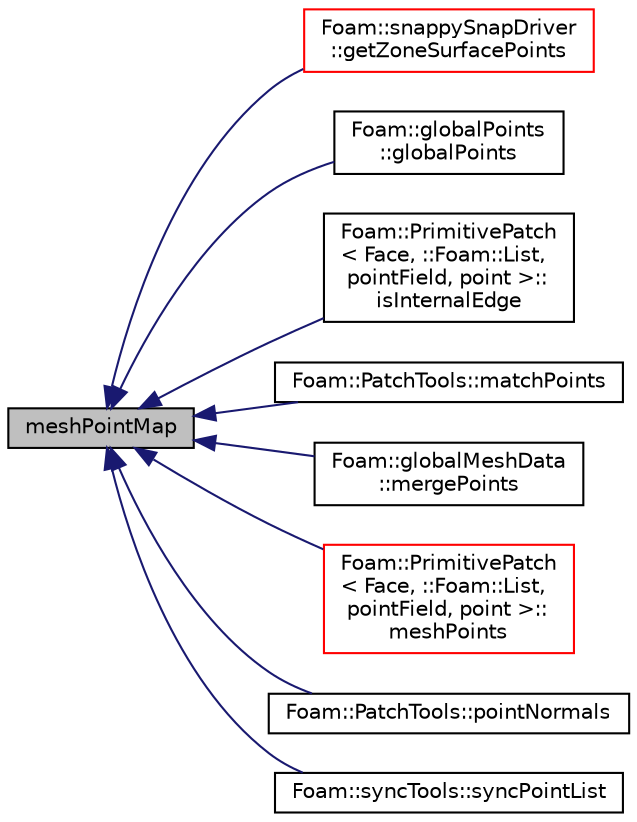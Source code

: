 digraph "meshPointMap"
{
  bgcolor="transparent";
  edge [fontname="Helvetica",fontsize="10",labelfontname="Helvetica",labelfontsize="10"];
  node [fontname="Helvetica",fontsize="10",shape=record];
  rankdir="LR";
  Node2580 [label="meshPointMap",height=0.2,width=0.4,color="black", fillcolor="grey75", style="filled", fontcolor="black"];
  Node2580 -> Node2581 [dir="back",color="midnightblue",fontsize="10",style="solid",fontname="Helvetica"];
  Node2581 [label="Foam::snappySnapDriver\l::getZoneSurfacePoints",height=0.2,width=0.4,color="red",URL="$a25921.html#a9b0617c77e1e71c70428238e6246484e",tooltip="Get points both on patch and facezone. "];
  Node2580 -> Node2586 [dir="back",color="midnightblue",fontsize="10",style="solid",fontname="Helvetica"];
  Node2586 [label="Foam::globalPoints\l::globalPoints",height=0.2,width=0.4,color="black",URL="$a28493.html#a5b9bf5e73479291de2416412bc6f1da8",tooltip="Construct from mesh and patch of coupled faces. Difference with. "];
  Node2580 -> Node2587 [dir="back",color="midnightblue",fontsize="10",style="solid",fontname="Helvetica"];
  Node2587 [label="Foam::PrimitivePatch\l\< Face, ::Foam::List,\l pointField, point \>::\lisInternalEdge",height=0.2,width=0.4,color="black",URL="$a28693.html#ac2458a175e66b555e443539d6c726e06",tooltip="Is internal edge? "];
  Node2580 -> Node2588 [dir="back",color="midnightblue",fontsize="10",style="solid",fontname="Helvetica"];
  Node2588 [label="Foam::PatchTools::matchPoints",height=0.2,width=0.4,color="black",URL="$a28681.html#a53abaec4e100007300e11cedf4c5b772",tooltip="Find corresponding points on patches sharing the same points. "];
  Node2580 -> Node2589 [dir="back",color="midnightblue",fontsize="10",style="solid",fontname="Helvetica"];
  Node2589 [label="Foam::globalMeshData\l::mergePoints",height=0.2,width=0.4,color="black",URL="$a28485.html#a03a8d5391e6747cf67d4f4f2158f8488",tooltip="Helper for merging (collocated!) patch point data. "];
  Node2580 -> Node2590 [dir="back",color="midnightblue",fontsize="10",style="solid",fontname="Helvetica"];
  Node2590 [label="Foam::PrimitivePatch\l\< Face, ::Foam::List,\l pointField, point \>::\lmeshPoints",height=0.2,width=0.4,color="red",URL="$a28693.html#a52e3a457780fe74b31d39dc046bce1d8",tooltip="Return labelList of mesh points in patch. They are constructed. "];
  Node2580 -> Node2596 [dir="back",color="midnightblue",fontsize="10",style="solid",fontname="Helvetica"];
  Node2596 [label="Foam::PatchTools::pointNormals",height=0.2,width=0.4,color="black",URL="$a28681.html#ab60186b13b96788288ecfa924a6950d2"];
  Node2580 -> Node2597 [dir="back",color="midnightblue",fontsize="10",style="solid",fontname="Helvetica"];
  Node2597 [label="Foam::syncTools::syncPointList",height=0.2,width=0.4,color="black",URL="$a28657.html#a334197e1b70d6e0b87da5cb827940dd4",tooltip="Synchronize values on selected mesh points. "];
}
